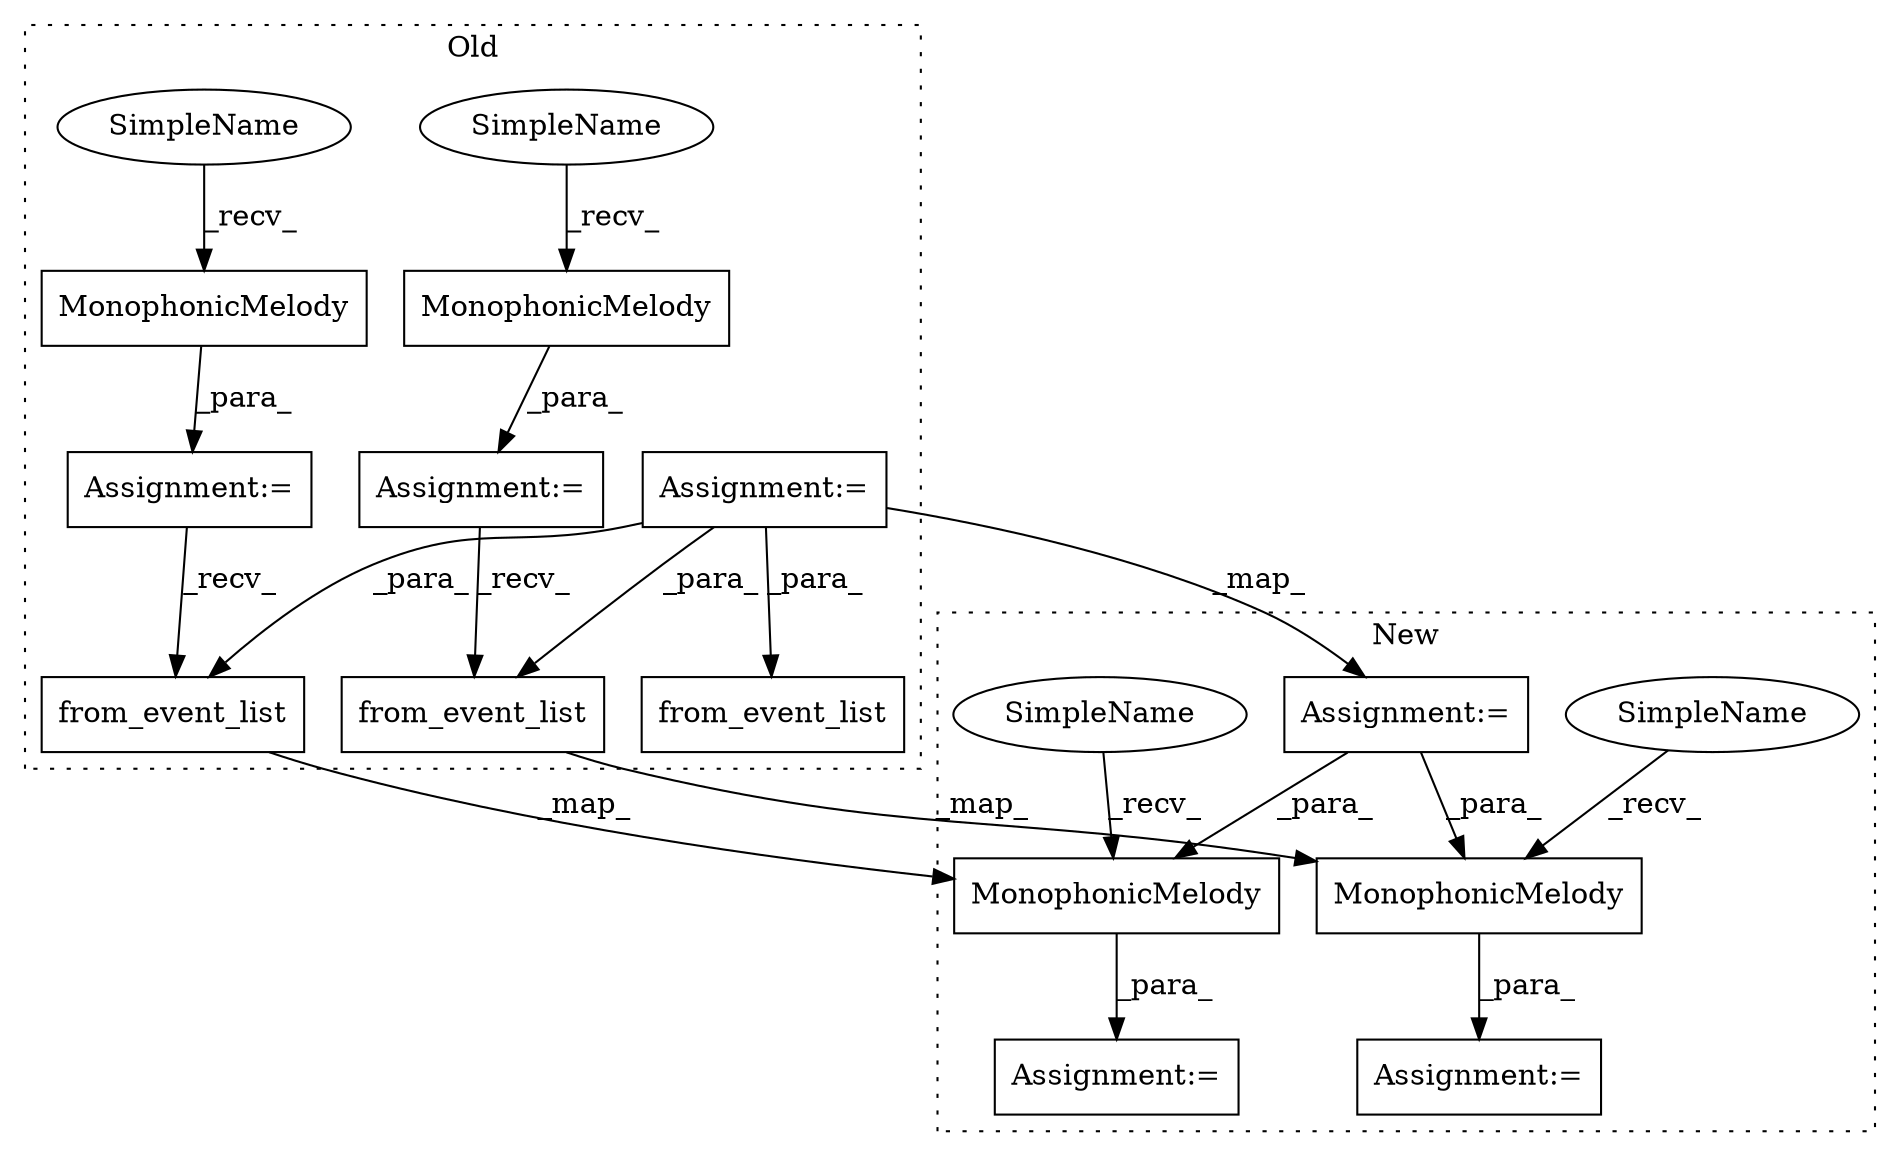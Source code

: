 digraph G {
subgraph cluster0 {
1 [label="from_event_list" a="32" s="8129,8188" l="16,1" shape="box"];
3 [label="MonophonicMelody" a="32" s="8088" l="18" shape="box"];
5 [label="Assignment:=" a="7" s="8074" l="1" shape="box"];
7 [label="from_event_list" a="32" s="7680,7739" l="16,1" shape="box"];
8 [label="Assignment:=" a="7" s="7625" l="1" shape="box"];
10 [label="MonophonicMelody" a="32" s="7639" l="18" shape="box"];
11 [label="Assignment:=" a="7" s="1368" l="1" shape="box"];
13 [label="from_event_list" a="32" s="1541,1570" l="16,1" shape="box"];
14 [label="SimpleName" a="42" s="7626" l="12" shape="ellipse"];
15 [label="SimpleName" a="42" s="8075" l="12" shape="ellipse"];
label = "Old";
style="dotted";
}
subgraph cluster1 {
2 [label="MonophonicMelody" a="32" s="7986,8046" l="17,1" shape="box"];
4 [label="Assignment:=" a="7" s="7972" l="1" shape="box"];
6 [label="MonophonicMelody" a="32" s="7577,7637" l="17,1" shape="box"];
9 [label="Assignment:=" a="7" s="7563" l="1" shape="box"];
12 [label="Assignment:=" a="7" s="1292" l="1" shape="box"];
16 [label="SimpleName" a="42" s="7973" l="12" shape="ellipse"];
17 [label="SimpleName" a="42" s="7564" l="12" shape="ellipse"];
label = "New";
style="dotted";
}
1 -> 2 [label="_map_"];
2 -> 4 [label="_para_"];
3 -> 5 [label="_para_"];
5 -> 1 [label="_recv_"];
6 -> 9 [label="_para_"];
7 -> 6 [label="_map_"];
8 -> 7 [label="_recv_"];
10 -> 8 [label="_para_"];
11 -> 12 [label="_map_"];
11 -> 1 [label="_para_"];
11 -> 7 [label="_para_"];
11 -> 13 [label="_para_"];
12 -> 6 [label="_para_"];
12 -> 2 [label="_para_"];
14 -> 10 [label="_recv_"];
15 -> 3 [label="_recv_"];
16 -> 2 [label="_recv_"];
17 -> 6 [label="_recv_"];
}